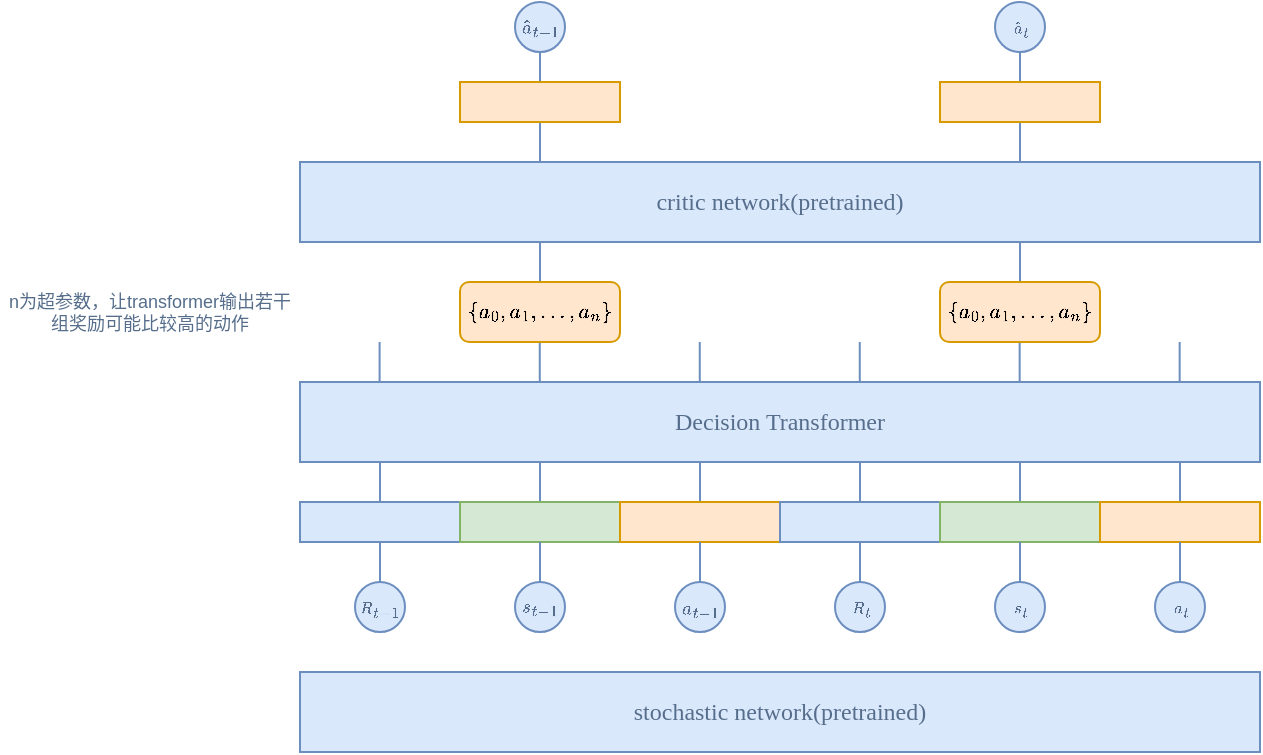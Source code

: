 <mxfile version="24.4.4" type="github">
  <diagram name="第 1 页" id="aqMNl-bvQ39ERQNsg_rg">
    <mxGraphModel dx="865" dy="490" grid="1" gridSize="10" guides="1" tooltips="1" connect="1" arrows="1" fold="1" page="1" pageScale="1" pageWidth="827" pageHeight="1169" math="1" shadow="0">
      <root>
        <mxCell id="0" />
        <mxCell id="1" parent="0" />
        <mxCell id="5GAEW1r81nBdfO-N4fRW-1" value="Decision Transformer" style="rounded=0;whiteSpace=wrap;html=1;fillColor=#dae8fc;strokeColor=#6c8ebf;fontFamily=Tahoma;fontStyle=0;fontColor=#566E8B;" vertex="1" parent="1">
          <mxGeometry x="160" y="400" width="480" height="40" as="geometry" />
        </mxCell>
        <mxCell id="5GAEW1r81nBdfO-N4fRW-24" style="edgeStyle=orthogonalEdgeStyle;rounded=0;orthogonalLoop=1;jettySize=auto;html=1;exitX=0.5;exitY=0;exitDx=0;exitDy=0;endArrow=none;endFill=0;fillColor=#dae8fc;strokeColor=#6c8ebf;" edge="1" parent="1" source="5GAEW1r81nBdfO-N4fRW-2">
          <mxGeometry relative="1" as="geometry">
            <mxPoint x="200" y="440" as="targetPoint" />
          </mxGeometry>
        </mxCell>
        <mxCell id="5GAEW1r81nBdfO-N4fRW-2" value="" style="rounded=0;whiteSpace=wrap;html=1;fillColor=#dae8fc;strokeColor=#6c8ebf;" vertex="1" parent="1">
          <mxGeometry x="160" y="460" width="80" height="20" as="geometry" />
        </mxCell>
        <mxCell id="5GAEW1r81nBdfO-N4fRW-17" style="edgeStyle=orthogonalEdgeStyle;rounded=0;orthogonalLoop=1;jettySize=auto;html=1;exitX=0.5;exitY=0;exitDx=0;exitDy=0;entryX=0.25;entryY=1;entryDx=0;entryDy=0;endArrow=none;endFill=0;fillColor=#dae8fc;strokeColor=#6c8ebf;" edge="1" parent="1" source="5GAEW1r81nBdfO-N4fRW-3" target="5GAEW1r81nBdfO-N4fRW-1">
          <mxGeometry relative="1" as="geometry" />
        </mxCell>
        <mxCell id="5GAEW1r81nBdfO-N4fRW-3" value="" style="rounded=0;whiteSpace=wrap;html=1;fillColor=#d5e8d4;strokeColor=#82b366;" vertex="1" parent="1">
          <mxGeometry x="240" y="460" width="80" height="20" as="geometry" />
        </mxCell>
        <mxCell id="5GAEW1r81nBdfO-N4fRW-18" style="edgeStyle=orthogonalEdgeStyle;rounded=0;orthogonalLoop=1;jettySize=auto;html=1;exitX=0.5;exitY=0;exitDx=0;exitDy=0;endArrow=none;endFill=0;fillColor=#dae8fc;strokeColor=#6c8ebf;" edge="1" parent="1" source="5GAEW1r81nBdfO-N4fRW-4">
          <mxGeometry relative="1" as="geometry">
            <mxPoint x="360" y="440" as="targetPoint" />
          </mxGeometry>
        </mxCell>
        <mxCell id="5GAEW1r81nBdfO-N4fRW-4" value="" style="rounded=0;whiteSpace=wrap;html=1;fillColor=#ffe6cc;strokeColor=#d79b00;" vertex="1" parent="1">
          <mxGeometry x="320" y="460" width="80" height="20" as="geometry" />
        </mxCell>
        <mxCell id="5GAEW1r81nBdfO-N4fRW-19" style="edgeStyle=orthogonalEdgeStyle;rounded=0;orthogonalLoop=1;jettySize=auto;html=1;exitX=0.5;exitY=0;exitDx=0;exitDy=0;endArrow=none;endFill=0;fillColor=#dae8fc;strokeColor=#6c8ebf;" edge="1" parent="1" source="5GAEW1r81nBdfO-N4fRW-5">
          <mxGeometry relative="1" as="geometry">
            <mxPoint x="440" y="440" as="targetPoint" />
          </mxGeometry>
        </mxCell>
        <mxCell id="5GAEW1r81nBdfO-N4fRW-5" value="" style="rounded=0;whiteSpace=wrap;html=1;fillColor=#dae8fc;strokeColor=#6c8ebf;" vertex="1" parent="1">
          <mxGeometry x="400" y="460" width="80" height="20" as="geometry" />
        </mxCell>
        <mxCell id="5GAEW1r81nBdfO-N4fRW-20" style="edgeStyle=orthogonalEdgeStyle;rounded=0;orthogonalLoop=1;jettySize=auto;html=1;exitX=0.5;exitY=0;exitDx=0;exitDy=0;entryX=0.75;entryY=1;entryDx=0;entryDy=0;endArrow=none;endFill=0;fillColor=#dae8fc;strokeColor=#6c8ebf;" edge="1" parent="1" source="5GAEW1r81nBdfO-N4fRW-6" target="5GAEW1r81nBdfO-N4fRW-1">
          <mxGeometry relative="1" as="geometry" />
        </mxCell>
        <mxCell id="5GAEW1r81nBdfO-N4fRW-6" value="" style="rounded=0;whiteSpace=wrap;html=1;fillColor=#d5e8d4;strokeColor=#82b366;" vertex="1" parent="1">
          <mxGeometry x="480" y="460" width="80" height="20" as="geometry" />
        </mxCell>
        <mxCell id="5GAEW1r81nBdfO-N4fRW-21" style="edgeStyle=orthogonalEdgeStyle;rounded=0;orthogonalLoop=1;jettySize=auto;html=1;exitX=0.5;exitY=0;exitDx=0;exitDy=0;endArrow=none;endFill=0;fillColor=#dae8fc;strokeColor=#6c8ebf;" edge="1" parent="1" source="5GAEW1r81nBdfO-N4fRW-7">
          <mxGeometry relative="1" as="geometry">
            <mxPoint x="600" y="440" as="targetPoint" />
          </mxGeometry>
        </mxCell>
        <mxCell id="5GAEW1r81nBdfO-N4fRW-7" value="" style="rounded=0;whiteSpace=wrap;html=1;fillColor=#ffe6cc;strokeColor=#d79b00;" vertex="1" parent="1">
          <mxGeometry x="560" y="460" width="80" height="20" as="geometry" />
        </mxCell>
        <mxCell id="5GAEW1r81nBdfO-N4fRW-25" style="edgeStyle=orthogonalEdgeStyle;rounded=0;orthogonalLoop=1;jettySize=auto;html=1;exitX=0.5;exitY=0;exitDx=0;exitDy=0;entryX=0.5;entryY=1;entryDx=0;entryDy=0;endArrow=none;endFill=0;fillColor=#dae8fc;strokeColor=#6c8ebf;" edge="1" parent="1" source="5GAEW1r81nBdfO-N4fRW-22" target="5GAEW1r81nBdfO-N4fRW-2">
          <mxGeometry relative="1" as="geometry" />
        </mxCell>
        <mxCell id="5GAEW1r81nBdfO-N4fRW-22" value="$$R_{t-1}$$" style="ellipse;whiteSpace=wrap;html=1;aspect=fixed;fillColor=#dae8fc;strokeColor=#6c8ebf;fontSize=8;fontFamily=Tahoma;fontColor=#566E8B;" vertex="1" parent="1">
          <mxGeometry x="187.5" y="500" width="25" height="25" as="geometry" />
        </mxCell>
        <mxCell id="5GAEW1r81nBdfO-N4fRW-31" style="edgeStyle=orthogonalEdgeStyle;rounded=0;orthogonalLoop=1;jettySize=auto;html=1;exitX=0.5;exitY=0;exitDx=0;exitDy=0;entryX=0.5;entryY=1;entryDx=0;entryDy=0;endArrow=none;endFill=0;fillColor=#dae8fc;strokeColor=#6c8ebf;" edge="1" parent="1" source="5GAEW1r81nBdfO-N4fRW-26" target="5GAEW1r81nBdfO-N4fRW-3">
          <mxGeometry relative="1" as="geometry" />
        </mxCell>
        <mxCell id="5GAEW1r81nBdfO-N4fRW-26" value="$$s_{t-1}$$" style="ellipse;whiteSpace=wrap;html=1;aspect=fixed;fillColor=#dae8fc;strokeColor=#6c8ebf;fontSize=8;fontColor=#566E8B;" vertex="1" parent="1">
          <mxGeometry x="267.5" y="500" width="25" height="25" as="geometry" />
        </mxCell>
        <mxCell id="5GAEW1r81nBdfO-N4fRW-32" style="edgeStyle=orthogonalEdgeStyle;rounded=0;orthogonalLoop=1;jettySize=auto;html=1;exitX=0.5;exitY=0;exitDx=0;exitDy=0;entryX=0.5;entryY=1;entryDx=0;entryDy=0;endArrow=none;endFill=0;fillColor=#dae8fc;strokeColor=#6c8ebf;" edge="1" parent="1" source="5GAEW1r81nBdfO-N4fRW-27" target="5GAEW1r81nBdfO-N4fRW-4">
          <mxGeometry relative="1" as="geometry" />
        </mxCell>
        <mxCell id="5GAEW1r81nBdfO-N4fRW-27" value="$$a_{t-1}$$" style="ellipse;whiteSpace=wrap;html=1;aspect=fixed;fillColor=#dae8fc;strokeColor=#6c8ebf;fontSize=8;fontColor=#566E8B;" vertex="1" parent="1">
          <mxGeometry x="347.5" y="500" width="25" height="25" as="geometry" />
        </mxCell>
        <mxCell id="5GAEW1r81nBdfO-N4fRW-33" style="edgeStyle=orthogonalEdgeStyle;rounded=0;orthogonalLoop=1;jettySize=auto;html=1;exitX=0.5;exitY=0;exitDx=0;exitDy=0;entryX=0.5;entryY=1;entryDx=0;entryDy=0;fillColor=#dae8fc;strokeColor=#6c8ebf;endArrow=none;endFill=0;" edge="1" parent="1" source="5GAEW1r81nBdfO-N4fRW-28" target="5GAEW1r81nBdfO-N4fRW-5">
          <mxGeometry relative="1" as="geometry" />
        </mxCell>
        <mxCell id="5GAEW1r81nBdfO-N4fRW-28" value="&lt;span style=&quot;font-family: Tahoma;&quot;&gt;$$R_{t}$$&lt;/span&gt;" style="ellipse;whiteSpace=wrap;html=1;aspect=fixed;fillColor=#dae8fc;strokeColor=#6c8ebf;fontSize=8;fontColor=#566E8B;" vertex="1" parent="1">
          <mxGeometry x="427.5" y="500" width="25" height="25" as="geometry" />
        </mxCell>
        <mxCell id="5GAEW1r81nBdfO-N4fRW-34" style="edgeStyle=orthogonalEdgeStyle;rounded=0;orthogonalLoop=1;jettySize=auto;html=1;exitX=0.5;exitY=0;exitDx=0;exitDy=0;entryX=0.5;entryY=1;entryDx=0;entryDy=0;endArrow=none;endFill=0;fillColor=#dae8fc;strokeColor=#6c8ebf;" edge="1" parent="1" source="5GAEW1r81nBdfO-N4fRW-29" target="5GAEW1r81nBdfO-N4fRW-6">
          <mxGeometry relative="1" as="geometry" />
        </mxCell>
        <mxCell id="5GAEW1r81nBdfO-N4fRW-29" value="&lt;span style=&quot;font-family: Tahoma;&quot;&gt;$$s_{t}$$&lt;/span&gt;" style="ellipse;whiteSpace=wrap;html=1;aspect=fixed;fillColor=#dae8fc;strokeColor=#6c8ebf;fontSize=8;fontColor=#566E8B;" vertex="1" parent="1">
          <mxGeometry x="507.5" y="500" width="25" height="25" as="geometry" />
        </mxCell>
        <mxCell id="5GAEW1r81nBdfO-N4fRW-35" style="edgeStyle=orthogonalEdgeStyle;rounded=0;orthogonalLoop=1;jettySize=auto;html=1;exitX=0.5;exitY=0;exitDx=0;exitDy=0;entryX=0.5;entryY=1;entryDx=0;entryDy=0;endArrow=none;endFill=0;fillColor=#dae8fc;strokeColor=#6c8ebf;" edge="1" parent="1" source="5GAEW1r81nBdfO-N4fRW-30" target="5GAEW1r81nBdfO-N4fRW-7">
          <mxGeometry relative="1" as="geometry" />
        </mxCell>
        <mxCell id="5GAEW1r81nBdfO-N4fRW-30" value="&lt;span style=&quot;font-family: Tahoma;&quot;&gt;$$a_{t}$$&lt;/span&gt;" style="ellipse;whiteSpace=wrap;html=1;aspect=fixed;fillColor=#dae8fc;strokeColor=#6c8ebf;fontSize=8;fontColor=#566E8B;" vertex="1" parent="1">
          <mxGeometry x="587.5" y="500" width="25" height="25" as="geometry" />
        </mxCell>
        <mxCell id="5GAEW1r81nBdfO-N4fRW-36" style="edgeStyle=orthogonalEdgeStyle;rounded=0;orthogonalLoop=1;jettySize=auto;html=1;exitX=0.5;exitY=0;exitDx=0;exitDy=0;endArrow=none;endFill=0;fillColor=#dae8fc;strokeColor=#6c8ebf;" edge="1" parent="1">
          <mxGeometry relative="1" as="geometry">
            <mxPoint x="199.8" y="380" as="targetPoint" />
            <mxPoint x="199.8" y="400" as="sourcePoint" />
          </mxGeometry>
        </mxCell>
        <mxCell id="5GAEW1r81nBdfO-N4fRW-37" style="edgeStyle=orthogonalEdgeStyle;rounded=0;orthogonalLoop=1;jettySize=auto;html=1;exitX=0.5;exitY=0;exitDx=0;exitDy=0;endArrow=none;endFill=0;fillColor=#dae8fc;strokeColor=#6c8ebf;" edge="1" parent="1">
          <mxGeometry relative="1" as="geometry">
            <mxPoint x="519.83" y="380" as="targetPoint" />
            <mxPoint x="519.83" y="400" as="sourcePoint" />
          </mxGeometry>
        </mxCell>
        <mxCell id="5GAEW1r81nBdfO-N4fRW-38" style="edgeStyle=orthogonalEdgeStyle;rounded=0;orthogonalLoop=1;jettySize=auto;html=1;exitX=0.5;exitY=0;exitDx=0;exitDy=0;endArrow=none;endFill=0;fillColor=#dae8fc;strokeColor=#6c8ebf;" edge="1" parent="1">
          <mxGeometry relative="1" as="geometry">
            <mxPoint x="279.88" y="380" as="targetPoint" />
            <mxPoint x="279.88" y="400" as="sourcePoint" />
          </mxGeometry>
        </mxCell>
        <mxCell id="5GAEW1r81nBdfO-N4fRW-41" style="edgeStyle=orthogonalEdgeStyle;rounded=0;orthogonalLoop=1;jettySize=auto;html=1;exitX=0.5;exitY=0;exitDx=0;exitDy=0;endArrow=none;endFill=0;fillColor=#dae8fc;strokeColor=#6c8ebf;" edge="1" parent="1">
          <mxGeometry relative="1" as="geometry">
            <mxPoint x="599.83" y="380" as="targetPoint" />
            <mxPoint x="599.83" y="400" as="sourcePoint" />
          </mxGeometry>
        </mxCell>
        <mxCell id="5GAEW1r81nBdfO-N4fRW-42" style="edgeStyle=orthogonalEdgeStyle;rounded=0;orthogonalLoop=1;jettySize=auto;html=1;exitX=0.5;exitY=0;exitDx=0;exitDy=0;endArrow=none;endFill=0;fillColor=#dae8fc;strokeColor=#6c8ebf;" edge="1" parent="1">
          <mxGeometry relative="1" as="geometry">
            <mxPoint x="359.88" y="380" as="targetPoint" />
            <mxPoint x="359.88" y="400" as="sourcePoint" />
          </mxGeometry>
        </mxCell>
        <mxCell id="5GAEW1r81nBdfO-N4fRW-44" style="edgeStyle=orthogonalEdgeStyle;rounded=0;orthogonalLoop=1;jettySize=auto;html=1;exitX=0.5;exitY=0;exitDx=0;exitDy=0;endArrow=none;endFill=0;fillColor=#dae8fc;strokeColor=#6c8ebf;" edge="1" parent="1">
          <mxGeometry relative="1" as="geometry">
            <mxPoint x="439.88" y="380" as="targetPoint" />
            <mxPoint x="439.88" y="400" as="sourcePoint" />
          </mxGeometry>
        </mxCell>
        <mxCell id="5GAEW1r81nBdfO-N4fRW-50" style="edgeStyle=orthogonalEdgeStyle;rounded=0;orthogonalLoop=1;jettySize=auto;html=1;exitX=0.5;exitY=0;exitDx=0;exitDy=0;entryX=0.25;entryY=1;entryDx=0;entryDy=0;endArrow=none;endFill=0;fillColor=#dae8fc;strokeColor=#6c8ebf;" edge="1" parent="1" source="5GAEW1r81nBdfO-N4fRW-45" target="5GAEW1r81nBdfO-N4fRW-48">
          <mxGeometry relative="1" as="geometry">
            <mxPoint x="280.111" y="270" as="targetPoint" />
          </mxGeometry>
        </mxCell>
        <mxCell id="5GAEW1r81nBdfO-N4fRW-45" value="$$\{a_0, a_1,...,a_n\}$$" style="rounded=1;whiteSpace=wrap;html=1;fillColor=#ffe6cc;strokeColor=#d79b00;fontSize=9;" vertex="1" parent="1">
          <mxGeometry x="240" y="350" width="80" height="30" as="geometry" />
        </mxCell>
        <mxCell id="5GAEW1r81nBdfO-N4fRW-51" style="edgeStyle=orthogonalEdgeStyle;rounded=0;orthogonalLoop=1;jettySize=auto;html=1;exitX=0.5;exitY=0;exitDx=0;exitDy=0;entryX=0.75;entryY=1;entryDx=0;entryDy=0;endArrow=none;endFill=0;fillColor=#dae8fc;strokeColor=#6c8ebf;" edge="1" parent="1" source="5GAEW1r81nBdfO-N4fRW-46" target="5GAEW1r81nBdfO-N4fRW-48">
          <mxGeometry relative="1" as="geometry">
            <mxPoint x="520.111" y="250" as="targetPoint" />
          </mxGeometry>
        </mxCell>
        <mxCell id="5GAEW1r81nBdfO-N4fRW-46" value="&lt;span style=&quot;font-size: 9px;&quot;&gt;$$\{a_0, a_1,...,a_n\}$$&lt;/span&gt;" style="rounded=1;whiteSpace=wrap;html=1;fillColor=#ffe6cc;strokeColor=#d79b00;" vertex="1" parent="1">
          <mxGeometry x="480" y="350" width="80" height="30" as="geometry" />
        </mxCell>
        <mxCell id="5GAEW1r81nBdfO-N4fRW-47" value="n为超参数，让transformer输出若干组奖励可能比较高的动作" style="text;html=1;align=center;verticalAlign=middle;whiteSpace=wrap;rounded=0;fontSize=9;fontColor=#566E8B;" vertex="1" parent="1">
          <mxGeometry x="10" y="350" width="150" height="30" as="geometry" />
        </mxCell>
        <mxCell id="5GAEW1r81nBdfO-N4fRW-59" style="edgeStyle=orthogonalEdgeStyle;rounded=0;orthogonalLoop=1;jettySize=auto;html=1;exitX=0.25;exitY=0;exitDx=0;exitDy=0;entryX=0.5;entryY=1;entryDx=0;entryDy=0;endArrow=none;endFill=0;fillColor=#dae8fc;strokeColor=#6c8ebf;" edge="1" parent="1" source="5GAEW1r81nBdfO-N4fRW-48" target="5GAEW1r81nBdfO-N4fRW-57">
          <mxGeometry relative="1" as="geometry" />
        </mxCell>
        <mxCell id="5GAEW1r81nBdfO-N4fRW-61" style="edgeStyle=orthogonalEdgeStyle;rounded=0;orthogonalLoop=1;jettySize=auto;html=1;exitX=0.75;exitY=0;exitDx=0;exitDy=0;entryX=0.5;entryY=1;entryDx=0;entryDy=0;endArrow=none;endFill=0;fillColor=#dae8fc;strokeColor=#6c8ebf;" edge="1" parent="1" source="5GAEW1r81nBdfO-N4fRW-48" target="5GAEW1r81nBdfO-N4fRW-58">
          <mxGeometry relative="1" as="geometry" />
        </mxCell>
        <mxCell id="5GAEW1r81nBdfO-N4fRW-48" value="critic network(pretrained)" style="rounded=0;whiteSpace=wrap;html=1;fillColor=#dae8fc;strokeColor=#6c8ebf;fontFamily=Tahoma;fontStyle=0;fontColor=#566E8B;" vertex="1" parent="1">
          <mxGeometry x="160" y="290" width="480" height="40" as="geometry" />
        </mxCell>
        <mxCell id="5GAEW1r81nBdfO-N4fRW-49" value="stochastic network(pretrained)" style="rounded=0;whiteSpace=wrap;html=1;fillColor=#dae8fc;strokeColor=#6c8ebf;fontFamily=Tahoma;fontStyle=0;fontColor=#566E8B;" vertex="1" parent="1">
          <mxGeometry x="160" y="545" width="480" height="40" as="geometry" />
        </mxCell>
        <mxCell id="5GAEW1r81nBdfO-N4fRW-52" value="$$\hat{a}_{t-1}$$" style="ellipse;whiteSpace=wrap;html=1;aspect=fixed;fillColor=#dae8fc;strokeColor=#6c8ebf;fontSize=8;fontColor=#566E8B;" vertex="1" parent="1">
          <mxGeometry x="267.5" y="210" width="25" height="25" as="geometry" />
        </mxCell>
        <mxCell id="5GAEW1r81nBdfO-N4fRW-54" value="&lt;span style=&quot;font-family: Tahoma;&quot;&gt;$$\hat{a}_{t}$$&lt;/span&gt;" style="ellipse;whiteSpace=wrap;html=1;aspect=fixed;fillColor=#dae8fc;strokeColor=#6c8ebf;fontSize=8;fontColor=#566E8B;" vertex="1" parent="1">
          <mxGeometry x="507.5" y="210" width="25" height="25" as="geometry" />
        </mxCell>
        <mxCell id="5GAEW1r81nBdfO-N4fRW-60" style="edgeStyle=orthogonalEdgeStyle;rounded=0;orthogonalLoop=1;jettySize=auto;html=1;exitX=0.5;exitY=0;exitDx=0;exitDy=0;entryX=0.5;entryY=1;entryDx=0;entryDy=0;endArrow=none;endFill=0;fillColor=#dae8fc;strokeColor=#6c8ebf;" edge="1" parent="1" source="5GAEW1r81nBdfO-N4fRW-57" target="5GAEW1r81nBdfO-N4fRW-52">
          <mxGeometry relative="1" as="geometry" />
        </mxCell>
        <mxCell id="5GAEW1r81nBdfO-N4fRW-57" value="" style="rounded=0;whiteSpace=wrap;html=1;fillColor=#ffe6cc;strokeColor=#d79b00;" vertex="1" parent="1">
          <mxGeometry x="240" y="250" width="80" height="20" as="geometry" />
        </mxCell>
        <mxCell id="5GAEW1r81nBdfO-N4fRW-62" style="edgeStyle=orthogonalEdgeStyle;rounded=0;orthogonalLoop=1;jettySize=auto;html=1;exitX=0.5;exitY=0;exitDx=0;exitDy=0;entryX=0.5;entryY=1;entryDx=0;entryDy=0;endArrow=none;endFill=0;fillColor=#dae8fc;strokeColor=#6c8ebf;" edge="1" parent="1" source="5GAEW1r81nBdfO-N4fRW-58" target="5GAEW1r81nBdfO-N4fRW-54">
          <mxGeometry relative="1" as="geometry" />
        </mxCell>
        <mxCell id="5GAEW1r81nBdfO-N4fRW-58" value="" style="rounded=0;whiteSpace=wrap;html=1;fillColor=#ffe6cc;strokeColor=#d79b00;" vertex="1" parent="1">
          <mxGeometry x="480" y="250" width="80" height="20" as="geometry" />
        </mxCell>
      </root>
    </mxGraphModel>
  </diagram>
</mxfile>
